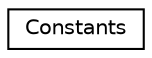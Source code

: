 digraph "Graphical Class Hierarchy"
{
  edge [fontname="Helvetica",fontsize="10",labelfontname="Helvetica",labelfontsize="10"];
  node [fontname="Helvetica",fontsize="10",shape=record];
  rankdir="LR";
  Node0 [label="Constants",height=0.2,width=0.4,color="black", fillcolor="white", style="filled",URL="$classConstants.html"];
}
